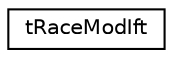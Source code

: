 digraph "Graphical Class Hierarchy"
{
  edge [fontname="Helvetica",fontsize="10",labelfontname="Helvetica",labelfontsize="10"];
  node [fontname="Helvetica",fontsize="10",shape=record];
  rankdir="LR";
  Node1 [label="tRaceModIft",height=0.2,width=0.4,color="black", fillcolor="white", style="filled",URL="$structt_race_mod_ift.html",tooltip="Race Engine. "];
}
